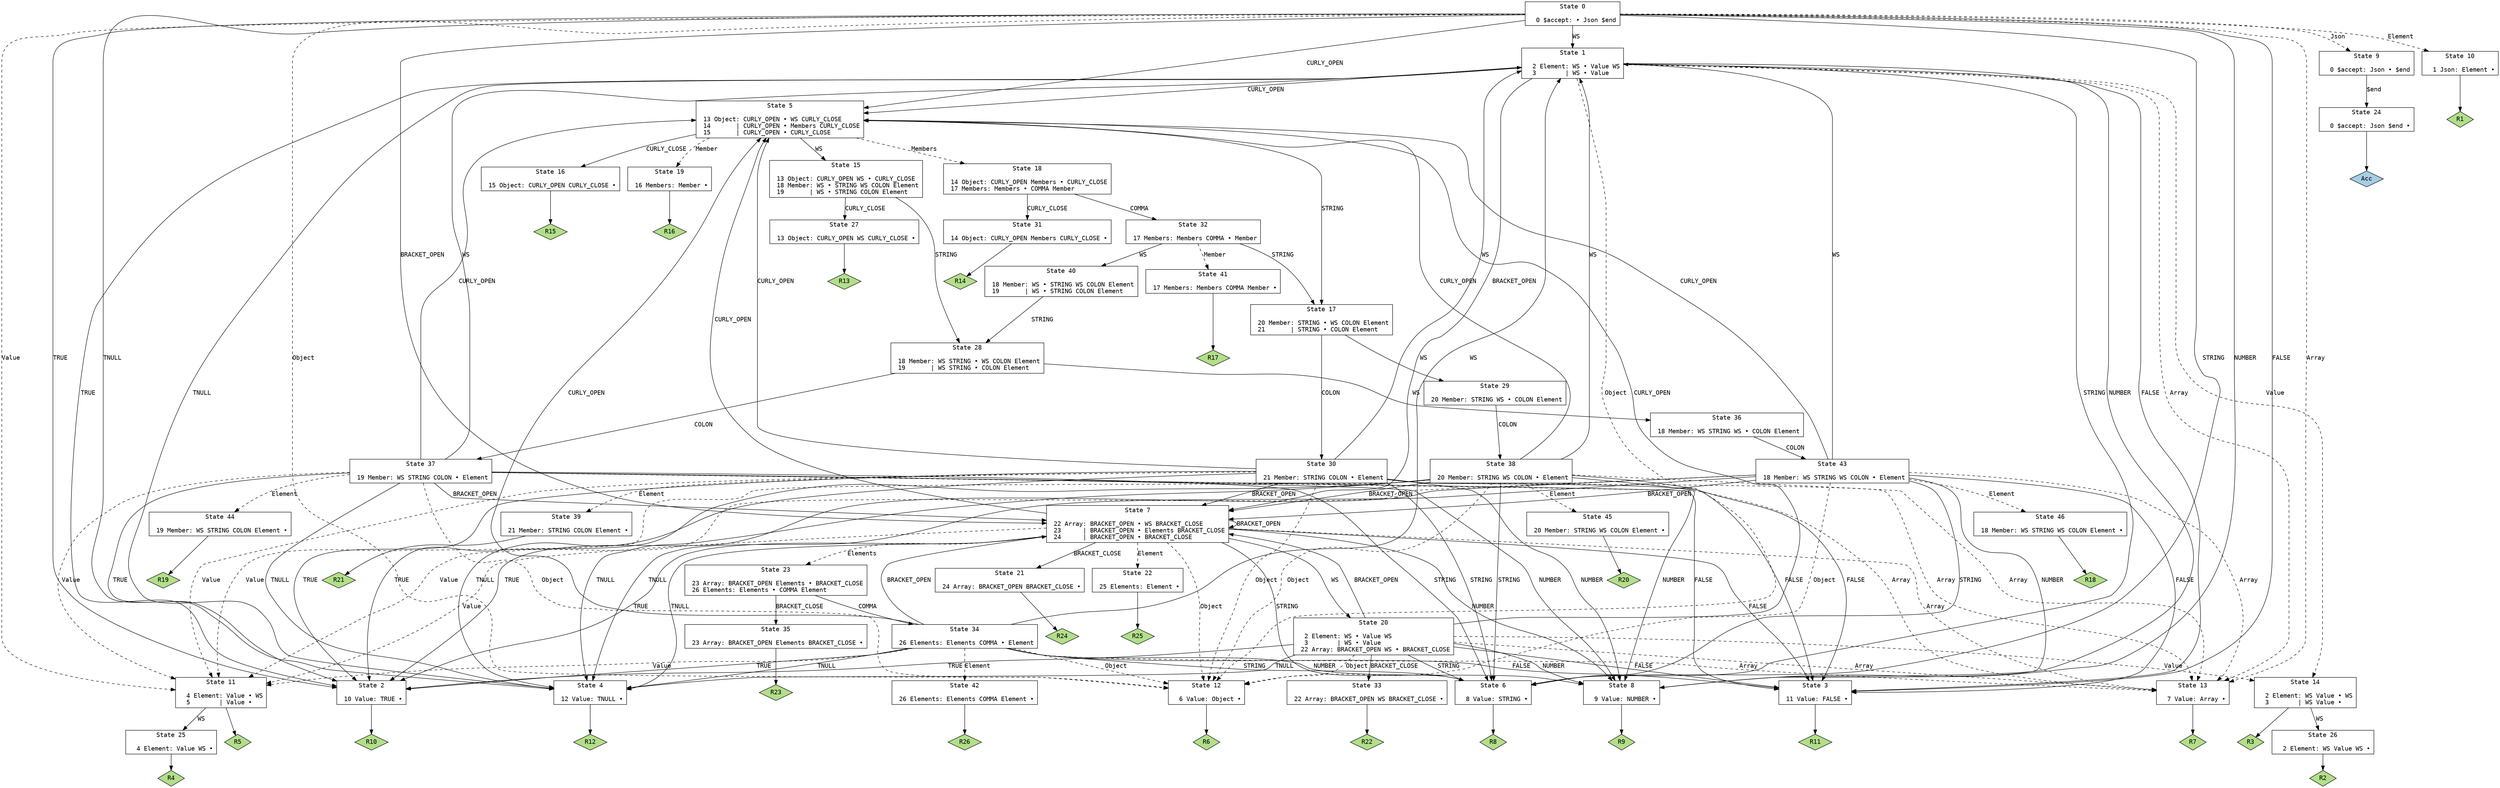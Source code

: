 // Generated by GNU Bison 3.7.2.
// Report bugs to <bug-bison@gnu.org>.
// Home page: <https://www.gnu.org/software/bison/>.

digraph "json.y"
{
  node [fontname = courier, shape = box, colorscheme = paired6]
  edge [fontname = courier]

  0 [label="State 0\n\l  0 $accept: • Json $end\l"]
  0 -> 1 [style=solid label="WS"]
  0 -> 2 [style=solid label="TRUE"]
  0 -> 3 [style=solid label="FALSE"]
  0 -> 4 [style=solid label="TNULL"]
  0 -> 5 [style=solid label="CURLY_OPEN"]
  0 -> 6 [style=solid label="STRING"]
  0 -> 7 [style=solid label="BRACKET_OPEN"]
  0 -> 8 [style=solid label="NUMBER"]
  0 -> 9 [style=dashed label="Json"]
  0 -> 10 [style=dashed label="Element"]
  0 -> 11 [style=dashed label="Value"]
  0 -> 12 [style=dashed label="Object"]
  0 -> 13 [style=dashed label="Array"]
  1 [label="State 1\n\l  2 Element: WS • Value WS\l  3        | WS • Value\l"]
  1 -> 2 [style=solid label="TRUE"]
  1 -> 3 [style=solid label="FALSE"]
  1 -> 4 [style=solid label="TNULL"]
  1 -> 5 [style=solid label="CURLY_OPEN"]
  1 -> 6 [style=solid label="STRING"]
  1 -> 7 [style=solid label="BRACKET_OPEN"]
  1 -> 8 [style=solid label="NUMBER"]
  1 -> 14 [style=dashed label="Value"]
  1 -> 12 [style=dashed label="Object"]
  1 -> 13 [style=dashed label="Array"]
  2 [label="State 2\n\l 10 Value: TRUE •\l"]
  2 -> "2R10" [style=solid]
 "2R10" [label="R10", fillcolor=3, shape=diamond, style=filled]
  3 [label="State 3\n\l 11 Value: FALSE •\l"]
  3 -> "3R11" [style=solid]
 "3R11" [label="R11", fillcolor=3, shape=diamond, style=filled]
  4 [label="State 4\n\l 12 Value: TNULL •\l"]
  4 -> "4R12" [style=solid]
 "4R12" [label="R12", fillcolor=3, shape=diamond, style=filled]
  5 [label="State 5\n\l 13 Object: CURLY_OPEN • WS CURLY_CLOSE\l 14       | CURLY_OPEN • Members CURLY_CLOSE\l 15       | CURLY_OPEN • CURLY_CLOSE\l"]
  5 -> 15 [style=solid label="WS"]
  5 -> 16 [style=solid label="CURLY_CLOSE"]
  5 -> 17 [style=solid label="STRING"]
  5 -> 18 [style=dashed label="Members"]
  5 -> 19 [style=dashed label="Member"]
  6 [label="State 6\n\l  8 Value: STRING •\l"]
  6 -> "6R8" [style=solid]
 "6R8" [label="R8", fillcolor=3, shape=diamond, style=filled]
  7 [label="State 7\n\l 22 Array: BRACKET_OPEN • WS BRACKET_CLOSE\l 23      | BRACKET_OPEN • Elements BRACKET_CLOSE\l 24      | BRACKET_OPEN • BRACKET_CLOSE\l"]
  7 -> 20 [style=solid label="WS"]
  7 -> 2 [style=solid label="TRUE"]
  7 -> 3 [style=solid label="FALSE"]
  7 -> 4 [style=solid label="TNULL"]
  7 -> 5 [style=solid label="CURLY_OPEN"]
  7 -> 6 [style=solid label="STRING"]
  7 -> 7 [style=solid label="BRACKET_OPEN"]
  7 -> 21 [style=solid label="BRACKET_CLOSE"]
  7 -> 8 [style=solid label="NUMBER"]
  7 -> 22 [style=dashed label="Element"]
  7 -> 11 [style=dashed label="Value"]
  7 -> 12 [style=dashed label="Object"]
  7 -> 13 [style=dashed label="Array"]
  7 -> 23 [style=dashed label="Elements"]
  8 [label="State 8\n\l  9 Value: NUMBER •\l"]
  8 -> "8R9" [style=solid]
 "8R9" [label="R9", fillcolor=3, shape=diamond, style=filled]
  9 [label="State 9\n\l  0 $accept: Json • $end\l"]
  9 -> 24 [style=solid label="$end"]
  10 [label="State 10\n\l  1 Json: Element •\l"]
  10 -> "10R1" [style=solid]
 "10R1" [label="R1", fillcolor=3, shape=diamond, style=filled]
  11 [label="State 11\n\l  4 Element: Value • WS\l  5        | Value •\l"]
  11 -> 25 [style=solid label="WS"]
  11 -> "11R5" [style=solid]
 "11R5" [label="R5", fillcolor=3, shape=diamond, style=filled]
  12 [label="State 12\n\l  6 Value: Object •\l"]
  12 -> "12R6" [style=solid]
 "12R6" [label="R6", fillcolor=3, shape=diamond, style=filled]
  13 [label="State 13\n\l  7 Value: Array •\l"]
  13 -> "13R7" [style=solid]
 "13R7" [label="R7", fillcolor=3, shape=diamond, style=filled]
  14 [label="State 14\n\l  2 Element: WS Value • WS\l  3        | WS Value •\l"]
  14 -> 26 [style=solid label="WS"]
  14 -> "14R3" [style=solid]
 "14R3" [label="R3", fillcolor=3, shape=diamond, style=filled]
  15 [label="State 15\n\l 13 Object: CURLY_OPEN WS • CURLY_CLOSE\l 18 Member: WS • STRING WS COLON Element\l 19       | WS • STRING COLON Element\l"]
  15 -> 27 [style=solid label="CURLY_CLOSE"]
  15 -> 28 [style=solid label="STRING"]
  16 [label="State 16\n\l 15 Object: CURLY_OPEN CURLY_CLOSE •\l"]
  16 -> "16R15" [style=solid]
 "16R15" [label="R15", fillcolor=3, shape=diamond, style=filled]
  17 [label="State 17\n\l 20 Member: STRING • WS COLON Element\l 21       | STRING • COLON Element\l"]
  17 -> 29 [style=solid label="WS"]
  17 -> 30 [style=solid label="COLON"]
  18 [label="State 18\n\l 14 Object: CURLY_OPEN Members • CURLY_CLOSE\l 17 Members: Members • COMMA Member\l"]
  18 -> 31 [style=solid label="CURLY_CLOSE"]
  18 -> 32 [style=solid label="COMMA"]
  19 [label="State 19\n\l 16 Members: Member •\l"]
  19 -> "19R16" [style=solid]
 "19R16" [label="R16", fillcolor=3, shape=diamond, style=filled]
  20 [label="State 20\n\l  2 Element: WS • Value WS\l  3        | WS • Value\l 22 Array: BRACKET_OPEN WS • BRACKET_CLOSE\l"]
  20 -> 2 [style=solid label="TRUE"]
  20 -> 3 [style=solid label="FALSE"]
  20 -> 4 [style=solid label="TNULL"]
  20 -> 5 [style=solid label="CURLY_OPEN"]
  20 -> 6 [style=solid label="STRING"]
  20 -> 7 [style=solid label="BRACKET_OPEN"]
  20 -> 33 [style=solid label="BRACKET_CLOSE"]
  20 -> 8 [style=solid label="NUMBER"]
  20 -> 14 [style=dashed label="Value"]
  20 -> 12 [style=dashed label="Object"]
  20 -> 13 [style=dashed label="Array"]
  21 [label="State 21\n\l 24 Array: BRACKET_OPEN BRACKET_CLOSE •\l"]
  21 -> "21R24" [style=solid]
 "21R24" [label="R24", fillcolor=3, shape=diamond, style=filled]
  22 [label="State 22\n\l 25 Elements: Element •\l"]
  22 -> "22R25" [style=solid]
 "22R25" [label="R25", fillcolor=3, shape=diamond, style=filled]
  23 [label="State 23\n\l 23 Array: BRACKET_OPEN Elements • BRACKET_CLOSE\l 26 Elements: Elements • COMMA Element\l"]
  23 -> 34 [style=solid label="COMMA"]
  23 -> 35 [style=solid label="BRACKET_CLOSE"]
  24 [label="State 24\n\l  0 $accept: Json $end •\l"]
  24 -> "24R0" [style=solid]
 "24R0" [label="Acc", fillcolor=1, shape=diamond, style=filled]
  25 [label="State 25\n\l  4 Element: Value WS •\l"]
  25 -> "25R4" [style=solid]
 "25R4" [label="R4", fillcolor=3, shape=diamond, style=filled]
  26 [label="State 26\n\l  2 Element: WS Value WS •\l"]
  26 -> "26R2" [style=solid]
 "26R2" [label="R2", fillcolor=3, shape=diamond, style=filled]
  27 [label="State 27\n\l 13 Object: CURLY_OPEN WS CURLY_CLOSE •\l"]
  27 -> "27R13" [style=solid]
 "27R13" [label="R13", fillcolor=3, shape=diamond, style=filled]
  28 [label="State 28\n\l 18 Member: WS STRING • WS COLON Element\l 19       | WS STRING • COLON Element\l"]
  28 -> 36 [style=solid label="WS"]
  28 -> 37 [style=solid label="COLON"]
  29 [label="State 29\n\l 20 Member: STRING WS • COLON Element\l"]
  29 -> 38 [style=solid label="COLON"]
  30 [label="State 30\n\l 21 Member: STRING COLON • Element\l"]
  30 -> 1 [style=solid label="WS"]
  30 -> 2 [style=solid label="TRUE"]
  30 -> 3 [style=solid label="FALSE"]
  30 -> 4 [style=solid label="TNULL"]
  30 -> 5 [style=solid label="CURLY_OPEN"]
  30 -> 6 [style=solid label="STRING"]
  30 -> 7 [style=solid label="BRACKET_OPEN"]
  30 -> 8 [style=solid label="NUMBER"]
  30 -> 39 [style=dashed label="Element"]
  30 -> 11 [style=dashed label="Value"]
  30 -> 12 [style=dashed label="Object"]
  30 -> 13 [style=dashed label="Array"]
  31 [label="State 31\n\l 14 Object: CURLY_OPEN Members CURLY_CLOSE •\l"]
  31 -> "31R14" [style=solid]
 "31R14" [label="R14", fillcolor=3, shape=diamond, style=filled]
  32 [label="State 32\n\l 17 Members: Members COMMA • Member\l"]
  32 -> 40 [style=solid label="WS"]
  32 -> 17 [style=solid label="STRING"]
  32 -> 41 [style=dashed label="Member"]
  33 [label="State 33\n\l 22 Array: BRACKET_OPEN WS BRACKET_CLOSE •\l"]
  33 -> "33R22" [style=solid]
 "33R22" [label="R22", fillcolor=3, shape=diamond, style=filled]
  34 [label="State 34\n\l 26 Elements: Elements COMMA • Element\l"]
  34 -> 1 [style=solid label="WS"]
  34 -> 2 [style=solid label="TRUE"]
  34 -> 3 [style=solid label="FALSE"]
  34 -> 4 [style=solid label="TNULL"]
  34 -> 5 [style=solid label="CURLY_OPEN"]
  34 -> 6 [style=solid label="STRING"]
  34 -> 7 [style=solid label="BRACKET_OPEN"]
  34 -> 8 [style=solid label="NUMBER"]
  34 -> 42 [style=dashed label="Element"]
  34 -> 11 [style=dashed label="Value"]
  34 -> 12 [style=dashed label="Object"]
  34 -> 13 [style=dashed label="Array"]
  35 [label="State 35\n\l 23 Array: BRACKET_OPEN Elements BRACKET_CLOSE •\l"]
  35 -> "35R23" [style=solid]
 "35R23" [label="R23", fillcolor=3, shape=diamond, style=filled]
  36 [label="State 36\n\l 18 Member: WS STRING WS • COLON Element\l"]
  36 -> 43 [style=solid label="COLON"]
  37 [label="State 37\n\l 19 Member: WS STRING COLON • Element\l"]
  37 -> 1 [style=solid label="WS"]
  37 -> 2 [style=solid label="TRUE"]
  37 -> 3 [style=solid label="FALSE"]
  37 -> 4 [style=solid label="TNULL"]
  37 -> 5 [style=solid label="CURLY_OPEN"]
  37 -> 6 [style=solid label="STRING"]
  37 -> 7 [style=solid label="BRACKET_OPEN"]
  37 -> 8 [style=solid label="NUMBER"]
  37 -> 44 [style=dashed label="Element"]
  37 -> 11 [style=dashed label="Value"]
  37 -> 12 [style=dashed label="Object"]
  37 -> 13 [style=dashed label="Array"]
  38 [label="State 38\n\l 20 Member: STRING WS COLON • Element\l"]
  38 -> 1 [style=solid label="WS"]
  38 -> 2 [style=solid label="TRUE"]
  38 -> 3 [style=solid label="FALSE"]
  38 -> 4 [style=solid label="TNULL"]
  38 -> 5 [style=solid label="CURLY_OPEN"]
  38 -> 6 [style=solid label="STRING"]
  38 -> 7 [style=solid label="BRACKET_OPEN"]
  38 -> 8 [style=solid label="NUMBER"]
  38 -> 45 [style=dashed label="Element"]
  38 -> 11 [style=dashed label="Value"]
  38 -> 12 [style=dashed label="Object"]
  38 -> 13 [style=dashed label="Array"]
  39 [label="State 39\n\l 21 Member: STRING COLON Element •\l"]
  39 -> "39R21" [style=solid]
 "39R21" [label="R21", fillcolor=3, shape=diamond, style=filled]
  40 [label="State 40\n\l 18 Member: WS • STRING WS COLON Element\l 19       | WS • STRING COLON Element\l"]
  40 -> 28 [style=solid label="STRING"]
  41 [label="State 41\n\l 17 Members: Members COMMA Member •\l"]
  41 -> "41R17" [style=solid]
 "41R17" [label="R17", fillcolor=3, shape=diamond, style=filled]
  42 [label="State 42\n\l 26 Elements: Elements COMMA Element •\l"]
  42 -> "42R26" [style=solid]
 "42R26" [label="R26", fillcolor=3, shape=diamond, style=filled]
  43 [label="State 43\n\l 18 Member: WS STRING WS COLON • Element\l"]
  43 -> 1 [style=solid label="WS"]
  43 -> 2 [style=solid label="TRUE"]
  43 -> 3 [style=solid label="FALSE"]
  43 -> 4 [style=solid label="TNULL"]
  43 -> 5 [style=solid label="CURLY_OPEN"]
  43 -> 6 [style=solid label="STRING"]
  43 -> 7 [style=solid label="BRACKET_OPEN"]
  43 -> 8 [style=solid label="NUMBER"]
  43 -> 46 [style=dashed label="Element"]
  43 -> 11 [style=dashed label="Value"]
  43 -> 12 [style=dashed label="Object"]
  43 -> 13 [style=dashed label="Array"]
  44 [label="State 44\n\l 19 Member: WS STRING COLON Element •\l"]
  44 -> "44R19" [style=solid]
 "44R19" [label="R19", fillcolor=3, shape=diamond, style=filled]
  45 [label="State 45\n\l 20 Member: STRING WS COLON Element •\l"]
  45 -> "45R20" [style=solid]
 "45R20" [label="R20", fillcolor=3, shape=diamond, style=filled]
  46 [label="State 46\n\l 18 Member: WS STRING WS COLON Element •\l"]
  46 -> "46R18" [style=solid]
 "46R18" [label="R18", fillcolor=3, shape=diamond, style=filled]
}
